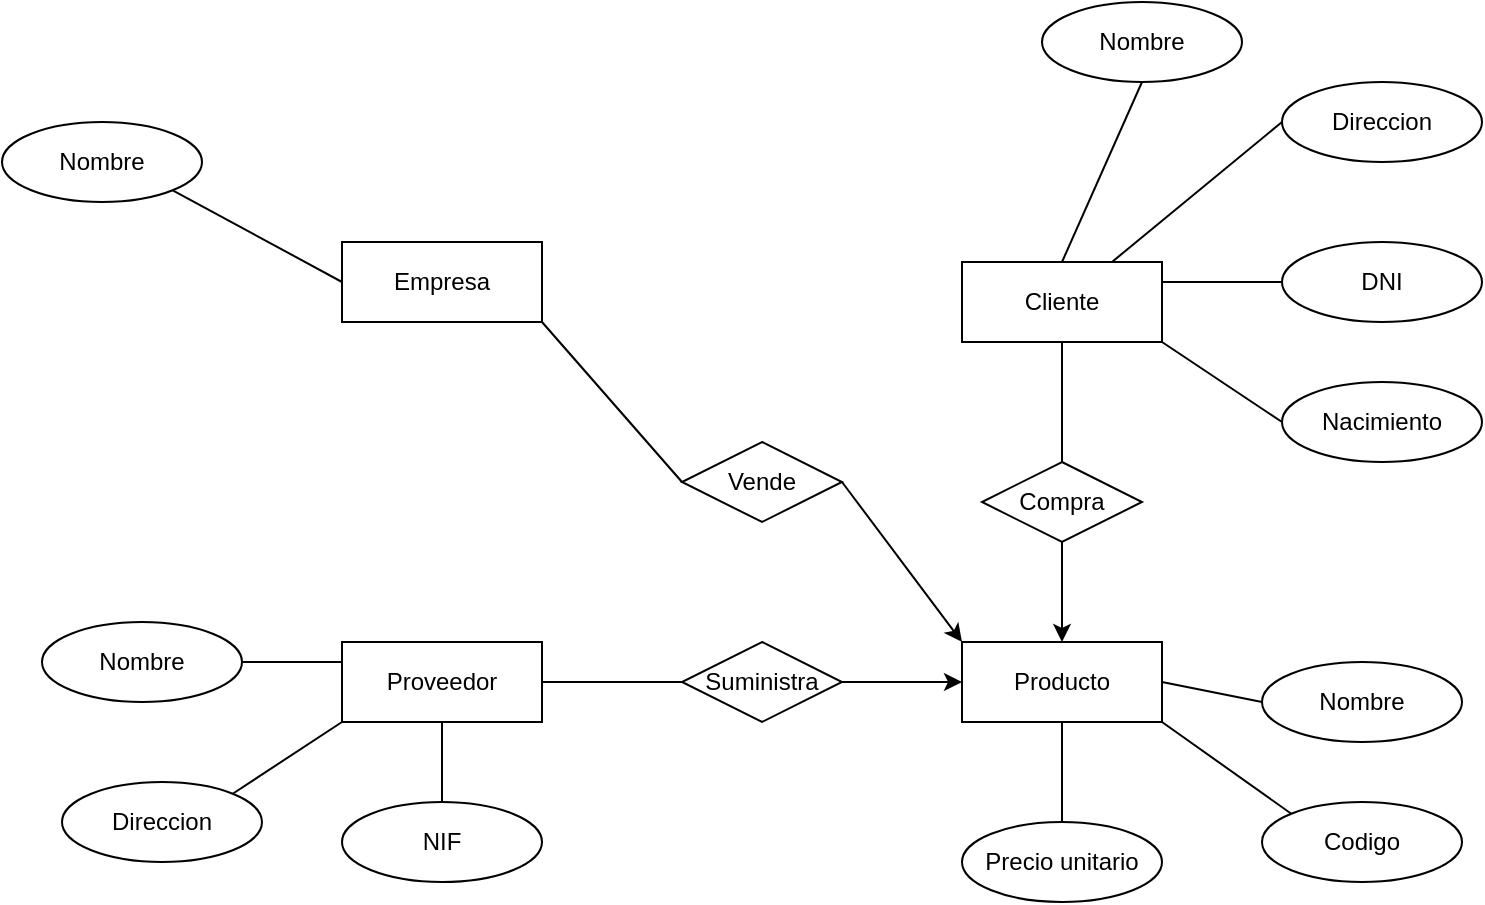 <mxfile version="26.2.9">
  <diagram id="R2lEEEUBdFMjLlhIrx00" name="Page-1">
    <mxGraphModel dx="874" dy="473" grid="1" gridSize="10" guides="1" tooltips="1" connect="1" arrows="1" fold="1" page="1" pageScale="1" pageWidth="850" pageHeight="1100" math="0" shadow="0" extFonts="Permanent Marker^https://fonts.googleapis.com/css?family=Permanent+Marker">
      <root>
        <mxCell id="0" />
        <mxCell id="1" parent="0" />
        <mxCell id="OVQGoGSdfRURgUhwambt-1" value="Proveedor" style="whiteSpace=wrap;html=1;align=center;" parent="1" vertex="1">
          <mxGeometry x="210" y="390" width="100" height="40" as="geometry" />
        </mxCell>
        <mxCell id="OVQGoGSdfRURgUhwambt-2" value="Cliente" style="whiteSpace=wrap;html=1;align=center;" parent="1" vertex="1">
          <mxGeometry x="520" y="200" width="100" height="40" as="geometry" />
        </mxCell>
        <mxCell id="OVQGoGSdfRURgUhwambt-3" value="Empresa" style="whiteSpace=wrap;html=1;align=center;" parent="1" vertex="1">
          <mxGeometry x="210" y="190" width="100" height="40" as="geometry" />
        </mxCell>
        <mxCell id="OVQGoGSdfRURgUhwambt-4" value="Producto" style="whiteSpace=wrap;html=1;align=center;" parent="1" vertex="1">
          <mxGeometry x="520" y="390" width="100" height="40" as="geometry" />
        </mxCell>
        <mxCell id="OVQGoGSdfRURgUhwambt-5" value="Nacimiento" style="ellipse;whiteSpace=wrap;html=1;align=center;" parent="1" vertex="1">
          <mxGeometry x="680" y="260" width="100" height="40" as="geometry" />
        </mxCell>
        <mxCell id="OVQGoGSdfRURgUhwambt-6" value="DNI" style="ellipse;whiteSpace=wrap;html=1;align=center;" parent="1" vertex="1">
          <mxGeometry x="680" y="190" width="100" height="40" as="geometry" />
        </mxCell>
        <mxCell id="OVQGoGSdfRURgUhwambt-7" value="Direccion" style="ellipse;whiteSpace=wrap;html=1;align=center;" parent="1" vertex="1">
          <mxGeometry x="680" y="110" width="100" height="40" as="geometry" />
        </mxCell>
        <mxCell id="OVQGoGSdfRURgUhwambt-8" value="Nombre" style="ellipse;whiteSpace=wrap;html=1;align=center;" parent="1" vertex="1">
          <mxGeometry x="560" y="70" width="100" height="40" as="geometry" />
        </mxCell>
        <mxCell id="OVQGoGSdfRURgUhwambt-9" value="Codigo" style="ellipse;whiteSpace=wrap;html=1;align=center;" parent="1" vertex="1">
          <mxGeometry x="670" y="470" width="100" height="40" as="geometry" />
        </mxCell>
        <mxCell id="OVQGoGSdfRURgUhwambt-10" value="Nombre" style="ellipse;whiteSpace=wrap;html=1;align=center;" parent="1" vertex="1">
          <mxGeometry x="670" y="400" width="100" height="40" as="geometry" />
        </mxCell>
        <mxCell id="OVQGoGSdfRURgUhwambt-11" value="Precio unitario" style="ellipse;whiteSpace=wrap;html=1;align=center;" parent="1" vertex="1">
          <mxGeometry x="520" y="480" width="100" height="40" as="geometry" />
        </mxCell>
        <mxCell id="OVQGoGSdfRURgUhwambt-12" value="Nombre" style="ellipse;whiteSpace=wrap;html=1;align=center;" parent="1" vertex="1">
          <mxGeometry x="60" y="380" width="100" height="40" as="geometry" />
        </mxCell>
        <mxCell id="OVQGoGSdfRURgUhwambt-13" value="NIF" style="ellipse;whiteSpace=wrap;html=1;align=center;" parent="1" vertex="1">
          <mxGeometry x="210" y="470" width="100" height="40" as="geometry" />
        </mxCell>
        <mxCell id="OVQGoGSdfRURgUhwambt-14" value="Direccion" style="ellipse;whiteSpace=wrap;html=1;align=center;" parent="1" vertex="1">
          <mxGeometry x="70" y="460" width="100" height="40" as="geometry" />
        </mxCell>
        <mxCell id="OVQGoGSdfRURgUhwambt-15" value="Nombre" style="ellipse;whiteSpace=wrap;html=1;align=center;" parent="1" vertex="1">
          <mxGeometry x="40" y="130" width="100" height="40" as="geometry" />
        </mxCell>
        <mxCell id="OVQGoGSdfRURgUhwambt-16" value="" style="endArrow=none;html=1;rounded=0;exitX=1;exitY=1;exitDx=0;exitDy=0;entryX=0;entryY=0.5;entryDx=0;entryDy=0;" parent="1" source="OVQGoGSdfRURgUhwambt-15" target="OVQGoGSdfRURgUhwambt-3" edge="1">
          <mxGeometry width="50" height="50" relative="1" as="geometry">
            <mxPoint x="400" y="430" as="sourcePoint" />
            <mxPoint x="450" y="380" as="targetPoint" />
          </mxGeometry>
        </mxCell>
        <mxCell id="OVQGoGSdfRURgUhwambt-17" value="" style="endArrow=none;html=1;rounded=0;exitX=1;exitY=0.5;exitDx=0;exitDy=0;entryX=0;entryY=0.25;entryDx=0;entryDy=0;" parent="1" source="OVQGoGSdfRURgUhwambt-12" target="OVQGoGSdfRURgUhwambt-1" edge="1">
          <mxGeometry width="50" height="50" relative="1" as="geometry">
            <mxPoint x="400" y="430" as="sourcePoint" />
            <mxPoint x="450" y="380" as="targetPoint" />
          </mxGeometry>
        </mxCell>
        <mxCell id="OVQGoGSdfRURgUhwambt-18" value="" style="endArrow=none;html=1;rounded=0;exitX=1;exitY=0;exitDx=0;exitDy=0;entryX=0;entryY=1;entryDx=0;entryDy=0;" parent="1" source="OVQGoGSdfRURgUhwambt-14" target="OVQGoGSdfRURgUhwambt-1" edge="1">
          <mxGeometry width="50" height="50" relative="1" as="geometry">
            <mxPoint x="400" y="430" as="sourcePoint" />
            <mxPoint x="450" y="380" as="targetPoint" />
          </mxGeometry>
        </mxCell>
        <mxCell id="OVQGoGSdfRURgUhwambt-19" value="" style="endArrow=none;html=1;rounded=0;exitX=0.5;exitY=0;exitDx=0;exitDy=0;entryX=0.5;entryY=1;entryDx=0;entryDy=0;" parent="1" source="OVQGoGSdfRURgUhwambt-13" target="OVQGoGSdfRURgUhwambt-1" edge="1">
          <mxGeometry width="50" height="50" relative="1" as="geometry">
            <mxPoint x="400" y="430" as="sourcePoint" />
            <mxPoint x="450" y="380" as="targetPoint" />
          </mxGeometry>
        </mxCell>
        <mxCell id="OVQGoGSdfRURgUhwambt-20" value="" style="endArrow=none;html=1;rounded=0;exitX=0.5;exitY=1;exitDx=0;exitDy=0;entryX=0.5;entryY=0;entryDx=0;entryDy=0;" parent="1" source="OVQGoGSdfRURgUhwambt-8" target="OVQGoGSdfRURgUhwambt-2" edge="1">
          <mxGeometry width="50" height="50" relative="1" as="geometry">
            <mxPoint x="400" y="430" as="sourcePoint" />
            <mxPoint x="450" y="380" as="targetPoint" />
          </mxGeometry>
        </mxCell>
        <mxCell id="OVQGoGSdfRURgUhwambt-21" value="" style="endArrow=none;html=1;rounded=0;exitX=0;exitY=0.5;exitDx=0;exitDy=0;entryX=0.75;entryY=0;entryDx=0;entryDy=0;" parent="1" source="OVQGoGSdfRURgUhwambt-7" target="OVQGoGSdfRURgUhwambt-2" edge="1">
          <mxGeometry width="50" height="50" relative="1" as="geometry">
            <mxPoint x="400" y="430" as="sourcePoint" />
            <mxPoint x="450" y="380" as="targetPoint" />
          </mxGeometry>
        </mxCell>
        <mxCell id="OVQGoGSdfRURgUhwambt-22" value="" style="endArrow=none;html=1;rounded=0;exitX=0;exitY=0.5;exitDx=0;exitDy=0;entryX=1;entryY=0.25;entryDx=0;entryDy=0;" parent="1" source="OVQGoGSdfRURgUhwambt-6" target="OVQGoGSdfRURgUhwambt-2" edge="1">
          <mxGeometry width="50" height="50" relative="1" as="geometry">
            <mxPoint x="400" y="430" as="sourcePoint" />
            <mxPoint x="450" y="380" as="targetPoint" />
          </mxGeometry>
        </mxCell>
        <mxCell id="OVQGoGSdfRURgUhwambt-23" value="" style="endArrow=none;html=1;rounded=0;exitX=0;exitY=0.5;exitDx=0;exitDy=0;entryX=1;entryY=1;entryDx=0;entryDy=0;" parent="1" source="OVQGoGSdfRURgUhwambt-5" target="OVQGoGSdfRURgUhwambt-2" edge="1">
          <mxGeometry width="50" height="50" relative="1" as="geometry">
            <mxPoint x="400" y="430" as="sourcePoint" />
            <mxPoint x="450" y="380" as="targetPoint" />
          </mxGeometry>
        </mxCell>
        <mxCell id="OVQGoGSdfRURgUhwambt-24" value="" style="endArrow=none;html=1;rounded=0;exitX=0.5;exitY=0;exitDx=0;exitDy=0;entryX=0.5;entryY=1;entryDx=0;entryDy=0;" parent="1" source="OVQGoGSdfRURgUhwambt-11" target="OVQGoGSdfRURgUhwambt-4" edge="1">
          <mxGeometry width="50" height="50" relative="1" as="geometry">
            <mxPoint x="400" y="430" as="sourcePoint" />
            <mxPoint x="450" y="380" as="targetPoint" />
          </mxGeometry>
        </mxCell>
        <mxCell id="OVQGoGSdfRURgUhwambt-25" value="" style="endArrow=none;html=1;rounded=0;exitX=0;exitY=0.5;exitDx=0;exitDy=0;entryX=1;entryY=0.5;entryDx=0;entryDy=0;" parent="1" source="OVQGoGSdfRURgUhwambt-10" target="OVQGoGSdfRURgUhwambt-4" edge="1">
          <mxGeometry width="50" height="50" relative="1" as="geometry">
            <mxPoint x="400" y="430" as="sourcePoint" />
            <mxPoint x="450" y="380" as="targetPoint" />
          </mxGeometry>
        </mxCell>
        <mxCell id="OVQGoGSdfRURgUhwambt-26" value="" style="endArrow=none;html=1;rounded=0;exitX=0;exitY=0;exitDx=0;exitDy=0;entryX=1;entryY=1;entryDx=0;entryDy=0;" parent="1" source="OVQGoGSdfRURgUhwambt-9" target="OVQGoGSdfRURgUhwambt-4" edge="1">
          <mxGeometry width="50" height="50" relative="1" as="geometry">
            <mxPoint x="400" y="430" as="sourcePoint" />
            <mxPoint x="450" y="380" as="targetPoint" />
          </mxGeometry>
        </mxCell>
        <mxCell id="OVQGoGSdfRURgUhwambt-27" value="Compra" style="shape=rhombus;perimeter=rhombusPerimeter;whiteSpace=wrap;html=1;align=center;" parent="1" vertex="1">
          <mxGeometry x="530" y="300" width="80" height="40" as="geometry" />
        </mxCell>
        <mxCell id="OVQGoGSdfRURgUhwambt-29" value="Vende" style="shape=rhombus;perimeter=rhombusPerimeter;whiteSpace=wrap;html=1;align=center;" parent="1" vertex="1">
          <mxGeometry x="380" y="290" width="80" height="40" as="geometry" />
        </mxCell>
        <mxCell id="OVQGoGSdfRURgUhwambt-30" value="" style="endArrow=none;html=1;rounded=0;exitX=1;exitY=1;exitDx=0;exitDy=0;entryX=0;entryY=0.5;entryDx=0;entryDy=0;" parent="1" source="OVQGoGSdfRURgUhwambt-3" target="OVQGoGSdfRURgUhwambt-29" edge="1">
          <mxGeometry width="50" height="50" relative="1" as="geometry">
            <mxPoint x="400" y="430" as="sourcePoint" />
            <mxPoint x="450" y="380" as="targetPoint" />
          </mxGeometry>
        </mxCell>
        <mxCell id="OVQGoGSdfRURgUhwambt-34" value="" style="endArrow=none;html=1;rounded=0;exitX=0.5;exitY=0;exitDx=0;exitDy=0;entryX=0.5;entryY=1;entryDx=0;entryDy=0;" parent="1" source="OVQGoGSdfRURgUhwambt-27" target="OVQGoGSdfRURgUhwambt-2" edge="1">
          <mxGeometry width="50" height="50" relative="1" as="geometry">
            <mxPoint x="400" y="430" as="sourcePoint" />
            <mxPoint x="450" y="380" as="targetPoint" />
          </mxGeometry>
        </mxCell>
        <mxCell id="OVQGoGSdfRURgUhwambt-35" value="Suministra" style="shape=rhombus;perimeter=rhombusPerimeter;whiteSpace=wrap;html=1;align=center;" parent="1" vertex="1">
          <mxGeometry x="380" y="390" width="80" height="40" as="geometry" />
        </mxCell>
        <mxCell id="OVQGoGSdfRURgUhwambt-36" value="" style="endArrow=none;html=1;rounded=0;exitX=1;exitY=0.5;exitDx=0;exitDy=0;entryX=0;entryY=0.5;entryDx=0;entryDy=0;" parent="1" source="OVQGoGSdfRURgUhwambt-1" target="OVQGoGSdfRURgUhwambt-35" edge="1">
          <mxGeometry width="50" height="50" relative="1" as="geometry">
            <mxPoint x="400" y="430" as="sourcePoint" />
            <mxPoint x="450" y="380" as="targetPoint" />
          </mxGeometry>
        </mxCell>
        <mxCell id="xAgtTqaJuDhRemnYG7xB-1" value="" style="endArrow=classic;html=1;rounded=0;exitX=1;exitY=0.5;exitDx=0;exitDy=0;entryX=0;entryY=0.5;entryDx=0;entryDy=0;" parent="1" source="OVQGoGSdfRURgUhwambt-35" target="OVQGoGSdfRURgUhwambt-4" edge="1">
          <mxGeometry width="50" height="50" relative="1" as="geometry">
            <mxPoint x="400" y="380" as="sourcePoint" />
            <mxPoint x="450" y="330" as="targetPoint" />
          </mxGeometry>
        </mxCell>
        <mxCell id="xAgtTqaJuDhRemnYG7xB-2" value="" style="endArrow=classic;html=1;rounded=0;exitX=1;exitY=0.5;exitDx=0;exitDy=0;entryX=0;entryY=0;entryDx=0;entryDy=0;" parent="1" source="OVQGoGSdfRURgUhwambt-29" target="OVQGoGSdfRURgUhwambt-4" edge="1">
          <mxGeometry width="50" height="50" relative="1" as="geometry">
            <mxPoint x="390" y="360" as="sourcePoint" />
            <mxPoint x="440" y="310" as="targetPoint" />
          </mxGeometry>
        </mxCell>
        <mxCell id="xAgtTqaJuDhRemnYG7xB-3" value="" style="endArrow=classic;html=1;rounded=0;exitX=0.5;exitY=1;exitDx=0;exitDy=0;entryX=0.5;entryY=0;entryDx=0;entryDy=0;" parent="1" source="OVQGoGSdfRURgUhwambt-27" target="OVQGoGSdfRURgUhwambt-4" edge="1">
          <mxGeometry width="50" height="50" relative="1" as="geometry">
            <mxPoint x="390" y="360" as="sourcePoint" />
            <mxPoint x="440" y="310" as="targetPoint" />
          </mxGeometry>
        </mxCell>
      </root>
    </mxGraphModel>
  </diagram>
</mxfile>
